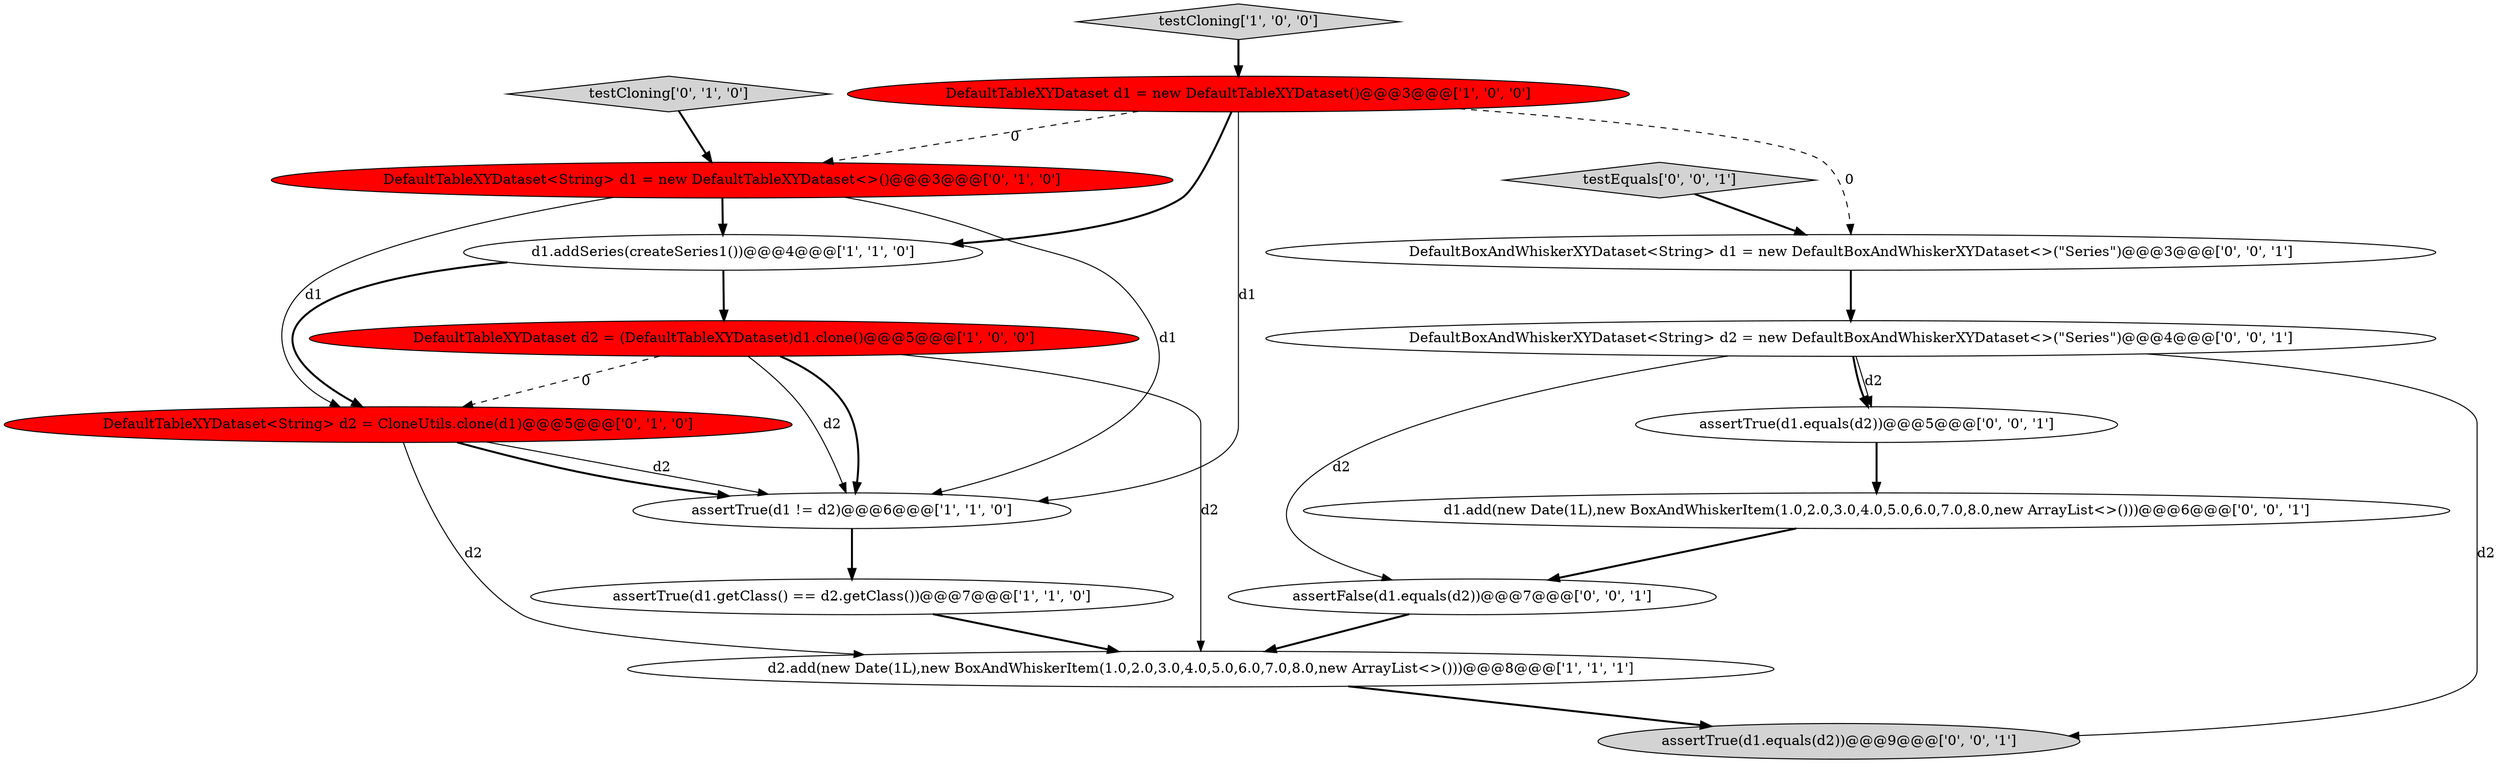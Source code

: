 digraph {
1 [style = filled, label = "DefaultTableXYDataset d1 = new DefaultTableXYDataset()@@@3@@@['1', '0', '0']", fillcolor = red, shape = ellipse image = "AAA1AAABBB1BBB"];
0 [style = filled, label = "assertTrue(d1.getClass() == d2.getClass())@@@7@@@['1', '1', '0']", fillcolor = white, shape = ellipse image = "AAA0AAABBB1BBB"];
13 [style = filled, label = "DefaultBoxAndWhiskerXYDataset<String> d2 = new DefaultBoxAndWhiskerXYDataset<>(\"Series\")@@@4@@@['0', '0', '1']", fillcolor = white, shape = ellipse image = "AAA0AAABBB3BBB"];
6 [style = filled, label = "assertTrue(d1 != d2)@@@6@@@['1', '1', '0']", fillcolor = white, shape = ellipse image = "AAA0AAABBB1BBB"];
5 [style = filled, label = "testCloning['1', '0', '0']", fillcolor = lightgray, shape = diamond image = "AAA0AAABBB1BBB"];
4 [style = filled, label = "d1.addSeries(createSeries1())@@@4@@@['1', '1', '0']", fillcolor = white, shape = ellipse image = "AAA0AAABBB1BBB"];
11 [style = filled, label = "assertFalse(d1.equals(d2))@@@7@@@['0', '0', '1']", fillcolor = white, shape = ellipse image = "AAA0AAABBB3BBB"];
15 [style = filled, label = "assertTrue(d1.equals(d2))@@@5@@@['0', '0', '1']", fillcolor = white, shape = ellipse image = "AAA0AAABBB3BBB"];
8 [style = filled, label = "testCloning['0', '1', '0']", fillcolor = lightgray, shape = diamond image = "AAA0AAABBB2BBB"];
14 [style = filled, label = "d1.add(new Date(1L),new BoxAndWhiskerItem(1.0,2.0,3.0,4.0,5.0,6.0,7.0,8.0,new ArrayList<>()))@@@6@@@['0', '0', '1']", fillcolor = white, shape = ellipse image = "AAA0AAABBB3BBB"];
12 [style = filled, label = "DefaultBoxAndWhiskerXYDataset<String> d1 = new DefaultBoxAndWhiskerXYDataset<>(\"Series\")@@@3@@@['0', '0', '1']", fillcolor = white, shape = ellipse image = "AAA0AAABBB3BBB"];
9 [style = filled, label = "DefaultTableXYDataset<String> d1 = new DefaultTableXYDataset<>()@@@3@@@['0', '1', '0']", fillcolor = red, shape = ellipse image = "AAA1AAABBB2BBB"];
7 [style = filled, label = "DefaultTableXYDataset<String> d2 = CloneUtils.clone(d1)@@@5@@@['0', '1', '0']", fillcolor = red, shape = ellipse image = "AAA1AAABBB2BBB"];
10 [style = filled, label = "testEquals['0', '0', '1']", fillcolor = lightgray, shape = diamond image = "AAA0AAABBB3BBB"];
2 [style = filled, label = "d2.add(new Date(1L),new BoxAndWhiskerItem(1.0,2.0,3.0,4.0,5.0,6.0,7.0,8.0,new ArrayList<>()))@@@8@@@['1', '1', '1']", fillcolor = white, shape = ellipse image = "AAA0AAABBB1BBB"];
16 [style = filled, label = "assertTrue(d1.equals(d2))@@@9@@@['0', '0', '1']", fillcolor = lightgray, shape = ellipse image = "AAA0AAABBB3BBB"];
3 [style = filled, label = "DefaultTableXYDataset d2 = (DefaultTableXYDataset)d1.clone()@@@5@@@['1', '0', '0']", fillcolor = red, shape = ellipse image = "AAA1AAABBB1BBB"];
4->3 [style = bold, label=""];
1->4 [style = bold, label=""];
15->14 [style = bold, label=""];
3->6 [style = solid, label="d2"];
3->2 [style = solid, label="d2"];
3->7 [style = dashed, label="0"];
9->4 [style = bold, label=""];
0->2 [style = bold, label=""];
3->6 [style = bold, label=""];
9->7 [style = solid, label="d1"];
1->9 [style = dashed, label="0"];
6->0 [style = bold, label=""];
7->6 [style = solid, label="d2"];
13->15 [style = solid, label="d2"];
9->6 [style = solid, label="d1"];
11->2 [style = bold, label=""];
4->7 [style = bold, label=""];
12->13 [style = bold, label=""];
5->1 [style = bold, label=""];
1->12 [style = dashed, label="0"];
7->2 [style = solid, label="d2"];
10->12 [style = bold, label=""];
7->6 [style = bold, label=""];
8->9 [style = bold, label=""];
1->6 [style = solid, label="d1"];
13->16 [style = solid, label="d2"];
13->11 [style = solid, label="d2"];
13->15 [style = bold, label=""];
14->11 [style = bold, label=""];
2->16 [style = bold, label=""];
}
